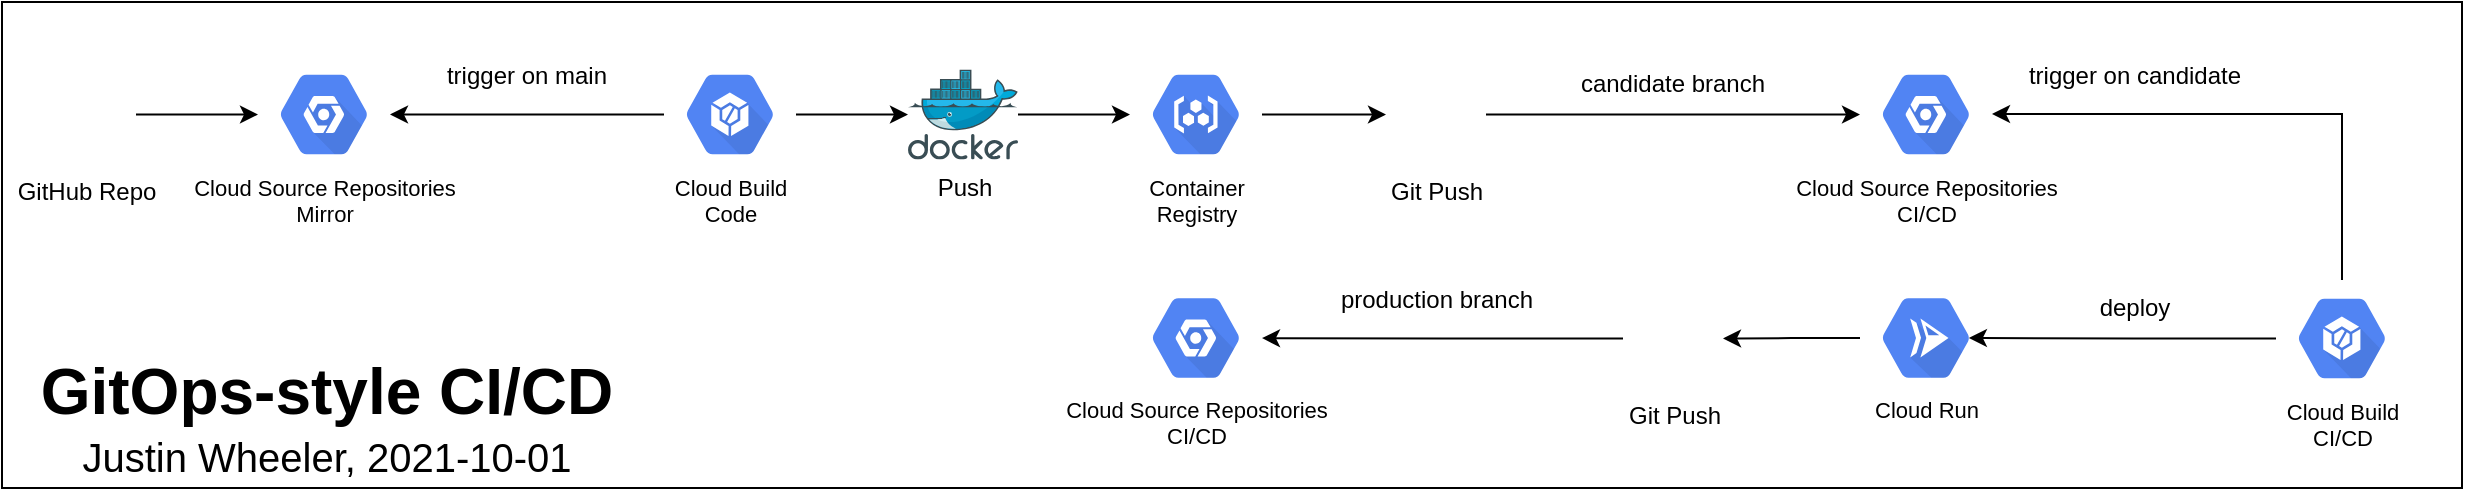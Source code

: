 <mxfile version="14.9.6" type="device"><diagram id="tHdHLVkspWbuZxGl-eOe" name="Page-1"><mxGraphModel dx="1822" dy="794" grid="0" gridSize="10" guides="1" tooltips="1" connect="1" arrows="1" fold="1" page="0" pageScale="1" pageWidth="850" pageHeight="1100" math="0" shadow="0"><root><mxCell id="0"/><mxCell id="1" parent="0"/><mxCell id="EP0-fraCte_0pZUr7iyu-1" value="" style="rounded=0;whiteSpace=wrap;html=1;" parent="1" vertex="1"><mxGeometry x="-44" y="230" width="1230" height="243" as="geometry"/></mxCell><mxCell id="juTqvr6OcnvZOj2sosCL-51" style="edgeStyle=orthogonalEdgeStyle;rounded=0;orthogonalLoop=1;jettySize=auto;html=1;entryX=1;entryY=0.5;entryDx=0;entryDy=0;fontColor=#000000;" parent="1" source="juTqvr6OcnvZOj2sosCL-2" target="juTqvr6OcnvZOj2sosCL-50" edge="1"><mxGeometry relative="1" as="geometry"/></mxCell><mxCell id="juTqvr6OcnvZOj2sosCL-2" value="Cloud Run" style="html=1;fillColor=#5184F3;strokeColor=none;verticalAlign=top;labelPosition=center;verticalLabelPosition=bottom;align=center;spacingTop=-6;fontSize=11;fontStyle=0;shape=mxgraph.gcp2.hexIcon;prIcon=cloud_run" parent="1" vertex="1"><mxGeometry x="885" y="368.75" width="66" height="58.5" as="geometry"/></mxCell><mxCell id="juTqvr6OcnvZOj2sosCL-27" value="" style="edgeStyle=orthogonalEdgeStyle;rounded=0;orthogonalLoop=1;jettySize=auto;html=1;fontColor=#000000;fontStyle=0" parent="1" source="juTqvr6OcnvZOj2sosCL-6" target="juTqvr6OcnvZOj2sosCL-16" edge="1"><mxGeometry relative="1" as="geometry"/></mxCell><mxCell id="EP0-fraCte_0pZUr7iyu-2" value="" style="edgeStyle=orthogonalEdgeStyle;rounded=0;orthogonalLoop=1;jettySize=auto;html=1;" parent="1" source="juTqvr6OcnvZOj2sosCL-6" target="juTqvr6OcnvZOj2sosCL-32" edge="1"><mxGeometry relative="1" as="geometry"/></mxCell><mxCell id="juTqvr6OcnvZOj2sosCL-6" value="Cloud Build &lt;br&gt;Code" style="html=1;fillColor=#5184F3;strokeColor=none;verticalAlign=top;labelPosition=center;verticalLabelPosition=bottom;align=center;spacingTop=-6;fontSize=11;fontStyle=0;shape=mxgraph.gcp2.hexIcon;prIcon=container_builder" parent="1" vertex="1"><mxGeometry x="287" y="257" width="66" height="58.5" as="geometry"/></mxCell><mxCell id="juTqvr6OcnvZOj2sosCL-37" value="" style="edgeStyle=orthogonalEdgeStyle;rounded=0;orthogonalLoop=1;jettySize=auto;html=1;fontColor=#000000;fontStyle=0" parent="1" source="juTqvr6OcnvZOj2sosCL-7" target="juTqvr6OcnvZOj2sosCL-35" edge="1"><mxGeometry relative="1" as="geometry"/></mxCell><mxCell id="juTqvr6OcnvZOj2sosCL-7" value="Container&#10;Registry" style="html=1;fillColor=#5184F3;strokeColor=none;verticalAlign=top;labelPosition=center;verticalLabelPosition=bottom;align=center;spacingTop=-6;fontSize=11;fontStyle=0;shape=mxgraph.gcp2.hexIcon;prIcon=container_registry" parent="1" vertex="1"><mxGeometry x="520" y="257" width="66" height="58.5" as="geometry"/></mxCell><mxCell id="juTqvr6OcnvZOj2sosCL-21" value="" style="edgeStyle=orthogonalEdgeStyle;rounded=0;orthogonalLoop=1;jettySize=auto;html=1;fontColor=#000000;fontStyle=0" parent="1" source="juTqvr6OcnvZOj2sosCL-14" target="juTqvr6OcnvZOj2sosCL-16" edge="1"><mxGeometry relative="1" as="geometry"/></mxCell><mxCell id="juTqvr6OcnvZOj2sosCL-14" value="GitHub Repo" style="shape=image;html=1;verticalAlign=top;verticalLabelPosition=bottom;labelBackgroundColor=#ffffff;imageAspect=0;aspect=fixed;image=https://cdn1.iconfinder.com/data/icons/picons-social/57/github_rounded-128.png;fontStyle=0" parent="1" vertex="1"><mxGeometry x="-27" y="261.25" width="50" height="50" as="geometry"/></mxCell><mxCell id="juTqvr6OcnvZOj2sosCL-16" value="Cloud Source Repositories&lt;br&gt;Mirror" style="html=1;fillColor=#5184F3;strokeColor=none;verticalAlign=top;labelPosition=center;verticalLabelPosition=bottom;align=center;spacingTop=-6;fontSize=11;fontStyle=0;shape=mxgraph.gcp2.hexIcon;prIcon=placeholder" parent="1" vertex="1"><mxGeometry x="84" y="257" width="66" height="58.5" as="geometry"/></mxCell><mxCell id="juTqvr6OcnvZOj2sosCL-19" value="Cloud Source Repositories&lt;br&gt;CI/CD" style="html=1;fillColor=#5184F3;strokeColor=none;verticalAlign=top;labelPosition=center;verticalLabelPosition=bottom;align=center;spacingTop=-6;fontSize=11;fontStyle=0;shape=mxgraph.gcp2.hexIcon;prIcon=placeholder" parent="1" vertex="1"><mxGeometry x="885" y="257" width="66" height="58.5" as="geometry"/></mxCell><mxCell id="juTqvr6OcnvZOj2sosCL-28" value="trigger on main" style="text;html=1;strokeColor=none;fillColor=none;align=center;verticalAlign=middle;whiteSpace=wrap;rounded=0;fontColor=#000000;fontStyle=0" parent="1" vertex="1"><mxGeometry x="175" y="257" width="87" height="20" as="geometry"/></mxCell><mxCell id="juTqvr6OcnvZOj2sosCL-34" value="" style="edgeStyle=orthogonalEdgeStyle;rounded=0;orthogonalLoop=1;jettySize=auto;html=1;fontColor=#000000;fontStyle=0" parent="1" source="juTqvr6OcnvZOj2sosCL-32" target="juTqvr6OcnvZOj2sosCL-7" edge="1"><mxGeometry relative="1" as="geometry"/></mxCell><mxCell id="juTqvr6OcnvZOj2sosCL-32" value="Push" style="aspect=fixed;html=1;points=[];align=center;image;fontSize=12;image=img/lib/mscae/Docker.svg;fontColor=#000000;fontStyle=0" parent="1" vertex="1"><mxGeometry x="409" y="263.7" width="55" height="45.1" as="geometry"/></mxCell><mxCell id="juTqvr6OcnvZOj2sosCL-41" value="" style="edgeStyle=orthogonalEdgeStyle;rounded=0;orthogonalLoop=1;jettySize=auto;html=1;fontColor=#000000;fontStyle=0" parent="1" source="juTqvr6OcnvZOj2sosCL-35" target="juTqvr6OcnvZOj2sosCL-19" edge="1"><mxGeometry relative="1" as="geometry"/></mxCell><mxCell id="juTqvr6OcnvZOj2sosCL-35" value="&lt;span&gt;Git Push&lt;/span&gt;" style="shape=image;html=1;verticalAlign=top;verticalLabelPosition=bottom;labelBackgroundColor=#ffffff;imageAspect=0;aspect=fixed;image=https://cdn3.iconfinder.com/data/icons/social-media-2169/24/social_media_social_media_logo_git-128.png;fontColor=#000000;fontStyle=0" parent="1" vertex="1"><mxGeometry x="648" y="261.25" width="50" height="50" as="geometry"/></mxCell><mxCell id="juTqvr6OcnvZOj2sosCL-42" value="candidate branch" style="text;html=1;strokeColor=none;fillColor=none;align=center;verticalAlign=middle;whiteSpace=wrap;rounded=0;fontColor=#000000;fontStyle=0" parent="1" vertex="1"><mxGeometry x="735" y="261.25" width="113" height="20" as="geometry"/></mxCell><mxCell id="juTqvr6OcnvZOj2sosCL-48" style="edgeStyle=orthogonalEdgeStyle;rounded=0;orthogonalLoop=1;jettySize=auto;html=1;entryX=0.825;entryY=0.5;entryDx=0;entryDy=0;entryPerimeter=0;fontColor=#000000;" parent="1" source="juTqvr6OcnvZOj2sosCL-43" target="juTqvr6OcnvZOj2sosCL-2" edge="1"><mxGeometry relative="1" as="geometry"/></mxCell><mxCell id="juTqvr6OcnvZOj2sosCL-55" style="edgeStyle=orthogonalEdgeStyle;rounded=0;orthogonalLoop=1;jettySize=auto;html=1;fontColor=#000000;" parent="1" source="juTqvr6OcnvZOj2sosCL-43" target="juTqvr6OcnvZOj2sosCL-19" edge="1"><mxGeometry relative="1" as="geometry"><Array as="points"><mxPoint x="1126" y="286"/></Array></mxGeometry></mxCell><mxCell id="juTqvr6OcnvZOj2sosCL-43" value="Cloud Build &lt;br&gt;CI/CD" style="html=1;fillColor=#5184F3;strokeColor=none;verticalAlign=top;labelPosition=center;verticalLabelPosition=bottom;align=center;spacingTop=-6;fontSize=11;fontStyle=0;shape=mxgraph.gcp2.hexIcon;prIcon=container_builder" parent="1" vertex="1"><mxGeometry x="1093" y="369" width="66" height="58.5" as="geometry"/></mxCell><mxCell id="juTqvr6OcnvZOj2sosCL-46" value="trigger on candidate" style="text;html=1;strokeColor=none;fillColor=none;align=center;verticalAlign=middle;whiteSpace=wrap;rounded=0;fontColor=#000000;fontStyle=0" parent="1" vertex="1"><mxGeometry x="959" y="257" width="127" height="20" as="geometry"/></mxCell><mxCell id="juTqvr6OcnvZOj2sosCL-49" value="deploy" style="text;html=1;strokeColor=none;fillColor=none;align=center;verticalAlign=middle;whiteSpace=wrap;rounded=0;fontColor=#000000;fontStyle=0" parent="1" vertex="1"><mxGeometry x="975" y="373" width="95" height="20" as="geometry"/></mxCell><mxCell id="juTqvr6OcnvZOj2sosCL-54" value="" style="edgeStyle=orthogonalEdgeStyle;rounded=0;orthogonalLoop=1;jettySize=auto;html=1;fontColor=#000000;" parent="1" source="juTqvr6OcnvZOj2sosCL-50" target="juTqvr6OcnvZOj2sosCL-53" edge="1"><mxGeometry relative="1" as="geometry"/></mxCell><mxCell id="juTqvr6OcnvZOj2sosCL-50" value="&lt;span&gt;Git Push&lt;/span&gt;" style="shape=image;html=1;verticalAlign=top;verticalLabelPosition=bottom;labelBackgroundColor=#ffffff;imageAspect=0;aspect=fixed;image=https://cdn3.iconfinder.com/data/icons/social-media-2169/24/social_media_social_media_logo_git-128.png;fontColor=#000000;fontStyle=0" parent="1" vertex="1"><mxGeometry x="766.5" y="373.25" width="50" height="50" as="geometry"/></mxCell><mxCell id="juTqvr6OcnvZOj2sosCL-52" value="production branch" style="text;html=1;strokeColor=none;fillColor=none;align=center;verticalAlign=middle;whiteSpace=wrap;rounded=0;fontColor=#000000;fontStyle=0" parent="1" vertex="1"><mxGeometry x="616.5" y="368.75" width="113" height="20" as="geometry"/></mxCell><mxCell id="juTqvr6OcnvZOj2sosCL-53" value="Cloud Source Repositories&lt;br&gt;CI/CD" style="html=1;fillColor=#5184F3;strokeColor=none;verticalAlign=top;labelPosition=center;verticalLabelPosition=bottom;align=center;spacingTop=-6;fontSize=11;fontStyle=0;shape=mxgraph.gcp2.hexIcon;prIcon=placeholder" parent="1" vertex="1"><mxGeometry x="520" y="368.75" width="66" height="58.5" as="geometry"/></mxCell><mxCell id="EP0-fraCte_0pZUr7iyu-6" value="GitOps-style CI/CD" style="text;html=1;strokeColor=none;fillColor=none;align=center;verticalAlign=middle;whiteSpace=wrap;rounded=0;fontSize=32;fontStyle=1" parent="1" vertex="1"><mxGeometry x="-44" y="409" width="325" height="32" as="geometry"/></mxCell><mxCell id="EP0-fraCte_0pZUr7iyu-7" value="&lt;font style=&quot;font-size: 20px;&quot;&gt;Justin Wheeler, 2021-10-01&lt;/font&gt;" style="text;html=1;strokeColor=none;fillColor=none;align=center;verticalAlign=middle;whiteSpace=wrap;rounded=0;fontSize=20;fontStyle=0" parent="1" vertex="1"><mxGeometry x="-44" y="441" width="325" height="32" as="geometry"/></mxCell></root></mxGraphModel></diagram></mxfile>